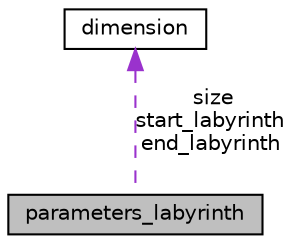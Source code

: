 digraph "parameters_labyrinth"
{
  edge [fontname="Helvetica",fontsize="10",labelfontname="Helvetica",labelfontsize="10"];
  node [fontname="Helvetica",fontsize="10",shape=record];
  Node1 [label="parameters_labyrinth",height=0.2,width=0.4,color="black", fillcolor="grey75", style="filled", fontcolor="black"];
  Node2 -> Node1 [dir="back",color="darkorchid3",fontsize="10",style="dashed",label=" size\nstart_labyrinth\nend_labyrinth" ,fontname="Helvetica"];
  Node2 [label="dimension",height=0.2,width=0.4,color="black", fillcolor="white", style="filled",URL="$structdimension.html"];
}
